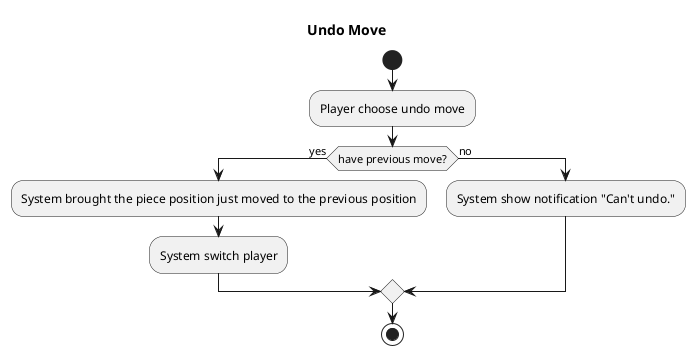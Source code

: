 @startuml "Activity diagram"
title "Undo Move"

start
:Player choose undo move;
if (have previous move?) then (yes)
    :System brought the piece position just moved to the previous position;
    :System switch player;
else (no)
    :System show notification "Can't undo.";
endif
stop

    @enduml
